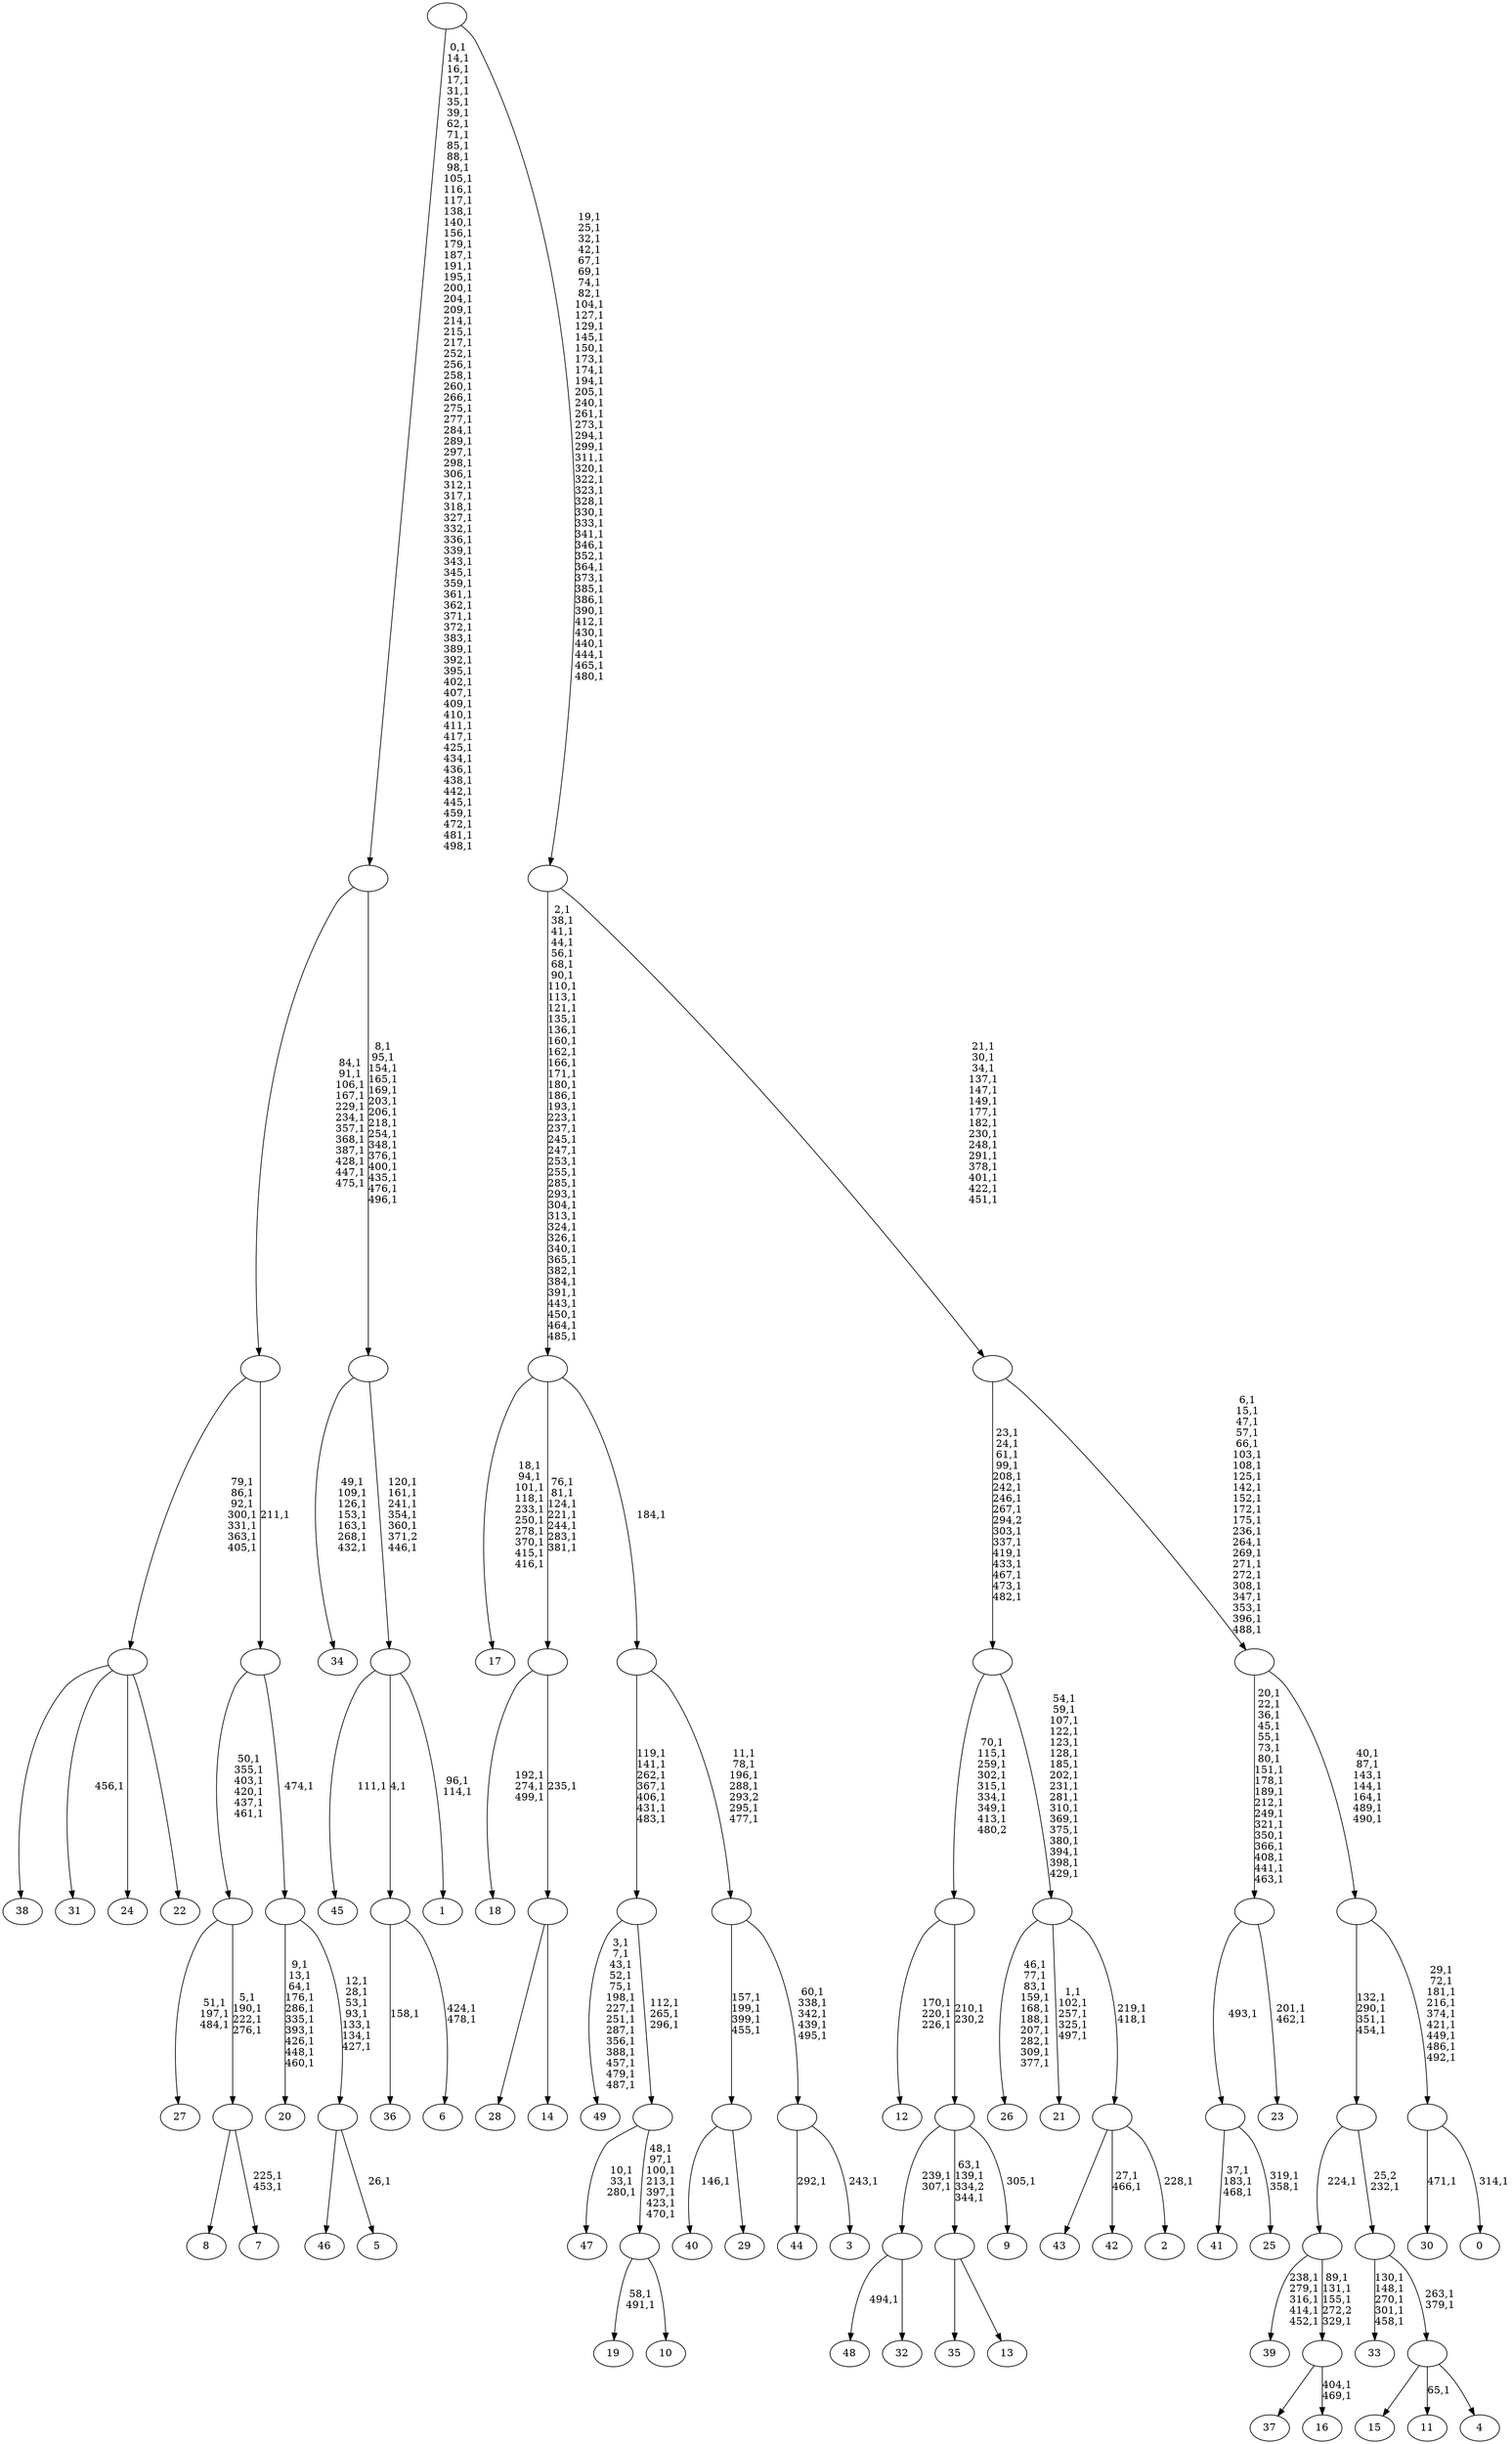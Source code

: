 digraph T {
	550 [label="49"]
	535 [label="48"]
	533 [label="47"]
	529 [label="46"]
	528 [label="45"]
	526 [label="44"]
	524 [label="43"]
	523 [label="42"]
	520 [label="41"]
	516 [label="40"]
	514 [label="39"]
	508 [label="38"]
	507 [label="37"]
	506 [label="36"]
	504 [label="35"]
	503 [label="34"]
	495 [label="33"]
	489 [label="32"]
	488 [label=""]
	486 [label="31"]
	484 [label="30"]
	482 [label="29"]
	481 [label=""]
	477 [label="28"]
	476 [label="27"]
	472 [label="26"]
	461 [label="25"]
	458 [label=""]
	457 [label="24"]
	456 [label="23"]
	453 [label=""]
	435 [label="22"]
	434 [label=""]
	427 [label="21"]
	421 [label="20"]
	410 [label="19"]
	407 [label="18"]
	403 [label="17"]
	392 [label="16"]
	389 [label=""]
	385 [label=""]
	384 [label="15"]
	383 [label="14"]
	382 [label=""]
	381 [label=""]
	374 [label="13"]
	373 [label=""]
	370 [label="12"]
	366 [label="11"]
	364 [label="10"]
	363 [label=""]
	356 [label=""]
	353 [label=""]
	346 [label="9"]
	344 [label=""]
	343 [label=""]
	335 [label="8"]
	334 [label="7"]
	331 [label=""]
	327 [label=""]
	321 [label="6"]
	318 [label=""]
	317 [label="5"]
	315 [label=""]
	308 [label=""]
	307 [label=""]
	306 [label=""]
	294 [label="4"]
	293 [label=""]
	291 [label=""]
	290 [label=""]
	286 [label="3"]
	284 [label=""]
	279 [label=""]
	273 [label=""]
	272 [label=""]
	232 [label="2"]
	230 [label=""]
	228 [label=""]
	211 [label=""]
	196 [label="1"]
	193 [label=""]
	187 [label=""]
	172 [label=""]
	98 [label="0"]
	96 [label=""]
	87 [label=""]
	80 [label=""]
	58 [label=""]
	43 [label=""]
	0 [label=""]
	488 -> 535 [label="494,1"]
	488 -> 489 [label=""]
	481 -> 516 [label="146,1"]
	481 -> 482 [label=""]
	458 -> 461 [label="319,1\n358,1"]
	458 -> 520 [label="37,1\n183,1\n468,1"]
	453 -> 456 [label="201,1\n462,1"]
	453 -> 458 [label="493,1"]
	434 -> 486 [label="456,1"]
	434 -> 508 [label=""]
	434 -> 457 [label=""]
	434 -> 435 [label=""]
	389 -> 392 [label="404,1\n469,1"]
	389 -> 507 [label=""]
	385 -> 389 [label="89,1\n131,1\n155,1\n272,2\n329,1"]
	385 -> 514 [label="238,1\n279,1\n316,1\n414,1\n452,1"]
	382 -> 477 [label=""]
	382 -> 383 [label=""]
	381 -> 407 [label="192,1\n274,1\n499,1"]
	381 -> 382 [label="235,1"]
	373 -> 504 [label=""]
	373 -> 374 [label=""]
	363 -> 410 [label="58,1\n491,1"]
	363 -> 364 [label=""]
	356 -> 363 [label="48,1\n97,1\n100,1\n213,1\n397,1\n423,1\n470,1"]
	356 -> 533 [label="10,1\n33,1\n280,1"]
	353 -> 356 [label="112,1\n265,1\n296,1"]
	353 -> 550 [label="3,1\n7,1\n43,1\n52,1\n75,1\n198,1\n227,1\n251,1\n287,1\n356,1\n388,1\n457,1\n479,1\n487,1"]
	344 -> 346 [label="305,1"]
	344 -> 373 [label="63,1\n139,1\n334,2\n344,1"]
	344 -> 488 [label="239,1\n307,1"]
	343 -> 370 [label="170,1\n220,1\n226,1"]
	343 -> 344 [label="210,1\n230,2"]
	331 -> 334 [label="225,1\n453,1"]
	331 -> 335 [label=""]
	327 -> 331 [label="5,1\n190,1\n222,1\n276,1"]
	327 -> 476 [label="51,1\n197,1\n484,1"]
	318 -> 321 [label="424,1\n478,1"]
	318 -> 506 [label="158,1"]
	315 -> 317 [label="26,1"]
	315 -> 529 [label=""]
	308 -> 315 [label="12,1\n28,1\n53,1\n93,1\n133,1\n134,1\n427,1"]
	308 -> 421 [label="9,1\n13,1\n64,1\n176,1\n286,1\n335,1\n393,1\n426,1\n448,1\n460,1"]
	307 -> 327 [label="50,1\n355,1\n403,1\n420,1\n437,1\n461,1"]
	307 -> 308 [label="474,1"]
	306 -> 434 [label="79,1\n86,1\n92,1\n300,1\n331,1\n363,1\n405,1"]
	306 -> 307 [label="211,1"]
	293 -> 366 [label="65,1"]
	293 -> 384 [label=""]
	293 -> 294 [label=""]
	291 -> 293 [label="263,1\n379,1"]
	291 -> 495 [label="130,1\n148,1\n270,1\n301,1\n458,1"]
	290 -> 385 [label="224,1"]
	290 -> 291 [label="25,2\n232,1"]
	284 -> 286 [label="243,1"]
	284 -> 526 [label="292,1"]
	279 -> 284 [label="60,1\n338,1\n342,1\n439,1\n495,1"]
	279 -> 481 [label="157,1\n199,1\n399,1\n455,1"]
	273 -> 279 [label="11,1\n78,1\n196,1\n288,1\n293,2\n295,1\n477,1"]
	273 -> 353 [label="119,1\n141,1\n262,1\n367,1\n406,1\n431,1\n483,1"]
	272 -> 381 [label="76,1\n81,1\n124,1\n221,1\n244,1\n283,1\n381,1"]
	272 -> 403 [label="18,1\n94,1\n101,1\n118,1\n233,1\n250,1\n278,1\n370,1\n415,1\n416,1"]
	272 -> 273 [label="184,1"]
	230 -> 232 [label="228,1"]
	230 -> 523 [label="27,1\n466,1"]
	230 -> 524 [label=""]
	228 -> 230 [label="219,1\n418,1"]
	228 -> 427 [label="1,1\n102,1\n257,1\n325,1\n497,1"]
	228 -> 472 [label="46,1\n77,1\n83,1\n159,1\n168,1\n188,1\n207,1\n282,1\n309,1\n377,1"]
	211 -> 228 [label="54,1\n59,1\n107,1\n122,1\n123,1\n128,1\n185,1\n202,1\n231,1\n281,1\n310,1\n369,1\n375,1\n380,1\n394,1\n398,1\n429,1"]
	211 -> 343 [label="70,1\n115,1\n259,1\n302,1\n315,1\n334,1\n349,1\n413,1\n480,2"]
	193 -> 196 [label="96,1\n114,1"]
	193 -> 528 [label="111,1"]
	193 -> 318 [label="4,1"]
	187 -> 193 [label="120,1\n161,1\n241,1\n354,1\n360,1\n371,2\n446,1"]
	187 -> 503 [label="49,1\n109,1\n126,1\n153,1\n163,1\n268,1\n432,1"]
	172 -> 187 [label="8,1\n95,1\n154,1\n165,1\n169,1\n203,1\n206,1\n218,1\n254,1\n348,1\n376,1\n400,1\n435,1\n476,1\n496,1"]
	172 -> 306 [label="84,1\n91,1\n106,1\n167,1\n229,1\n234,1\n357,1\n368,1\n387,1\n428,1\n447,1\n475,1"]
	96 -> 98 [label="314,1"]
	96 -> 484 [label="471,1"]
	87 -> 96 [label="29,1\n72,1\n181,1\n216,1\n374,1\n421,1\n449,1\n486,1\n492,1"]
	87 -> 290 [label="132,1\n290,1\n351,1\n454,1"]
	80 -> 87 [label="40,1\n87,1\n143,1\n144,1\n164,1\n489,1\n490,1"]
	80 -> 453 [label="20,1\n22,1\n36,1\n45,1\n55,1\n73,1\n80,1\n151,1\n178,1\n189,1\n212,1\n249,1\n321,1\n350,1\n366,1\n408,1\n441,1\n463,1"]
	58 -> 80 [label="6,1\n15,1\n47,1\n57,1\n66,1\n103,1\n108,1\n125,1\n142,1\n152,1\n172,1\n175,1\n236,1\n264,1\n269,1\n271,1\n272,1\n308,1\n347,1\n353,1\n396,1\n488,1"]
	58 -> 211 [label="23,1\n24,1\n61,1\n99,1\n208,1\n242,1\n246,1\n267,1\n294,2\n303,1\n337,1\n419,1\n433,1\n467,1\n473,1\n482,1"]
	43 -> 58 [label="21,1\n30,1\n34,1\n137,1\n147,1\n149,1\n177,1\n182,1\n230,1\n248,1\n291,1\n378,1\n401,1\n422,1\n451,1"]
	43 -> 272 [label="2,1\n38,1\n41,1\n44,1\n56,1\n68,1\n90,1\n110,1\n113,1\n121,1\n135,1\n136,1\n160,1\n162,1\n166,1\n171,1\n180,1\n186,1\n193,1\n223,1\n237,1\n245,1\n247,1\n253,1\n255,1\n285,1\n293,1\n304,1\n313,1\n324,1\n326,1\n340,1\n365,1\n382,1\n384,1\n391,1\n443,1\n450,1\n464,1\n485,1"]
	0 -> 43 [label="19,1\n25,1\n32,1\n42,1\n67,1\n69,1\n74,1\n82,1\n104,1\n127,1\n129,1\n145,1\n150,1\n173,1\n174,1\n194,1\n205,1\n240,1\n261,1\n273,1\n294,1\n299,1\n311,1\n320,1\n322,1\n323,1\n328,1\n330,1\n333,1\n341,1\n346,1\n352,1\n364,1\n373,1\n385,1\n386,1\n390,1\n412,1\n430,1\n440,1\n444,1\n465,1\n480,1"]
	0 -> 172 [label="0,1\n14,1\n16,1\n17,1\n31,1\n35,1\n39,1\n62,1\n71,1\n85,1\n88,1\n98,1\n105,1\n116,1\n117,1\n138,1\n140,1\n156,1\n179,1\n187,1\n191,1\n195,1\n200,1\n204,1\n209,1\n214,1\n215,1\n217,1\n252,1\n256,1\n258,1\n260,1\n266,1\n275,1\n277,1\n284,1\n289,1\n297,1\n298,1\n306,1\n312,1\n317,1\n318,1\n327,1\n332,1\n336,1\n339,1\n343,1\n345,1\n359,1\n361,1\n362,1\n371,1\n372,1\n383,1\n389,1\n392,1\n395,1\n402,1\n407,1\n409,1\n410,1\n411,1\n417,1\n425,1\n434,1\n436,1\n438,1\n442,1\n445,1\n459,1\n472,1\n481,1\n498,1"]
}
